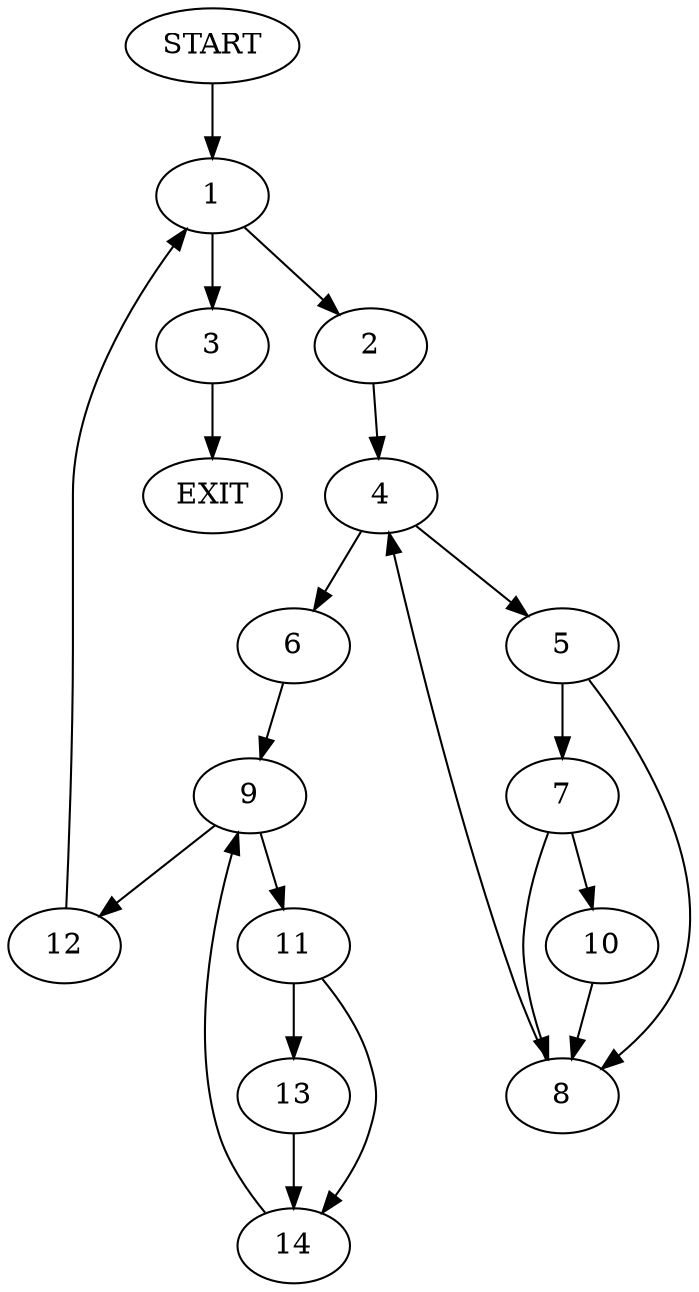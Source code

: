digraph {
0 [label="START"]
15 [label="EXIT"]
0 -> 1
1 -> 2
1 -> 3
2 -> 4
3 -> 15
4 -> 5
4 -> 6
5 -> 7
5 -> 8
6 -> 9
7 -> 8
7 -> 10
8 -> 4
10 -> 8
9 -> 11
9 -> 12
12 -> 1
11 -> 13
11 -> 14
13 -> 14
14 -> 9
}
